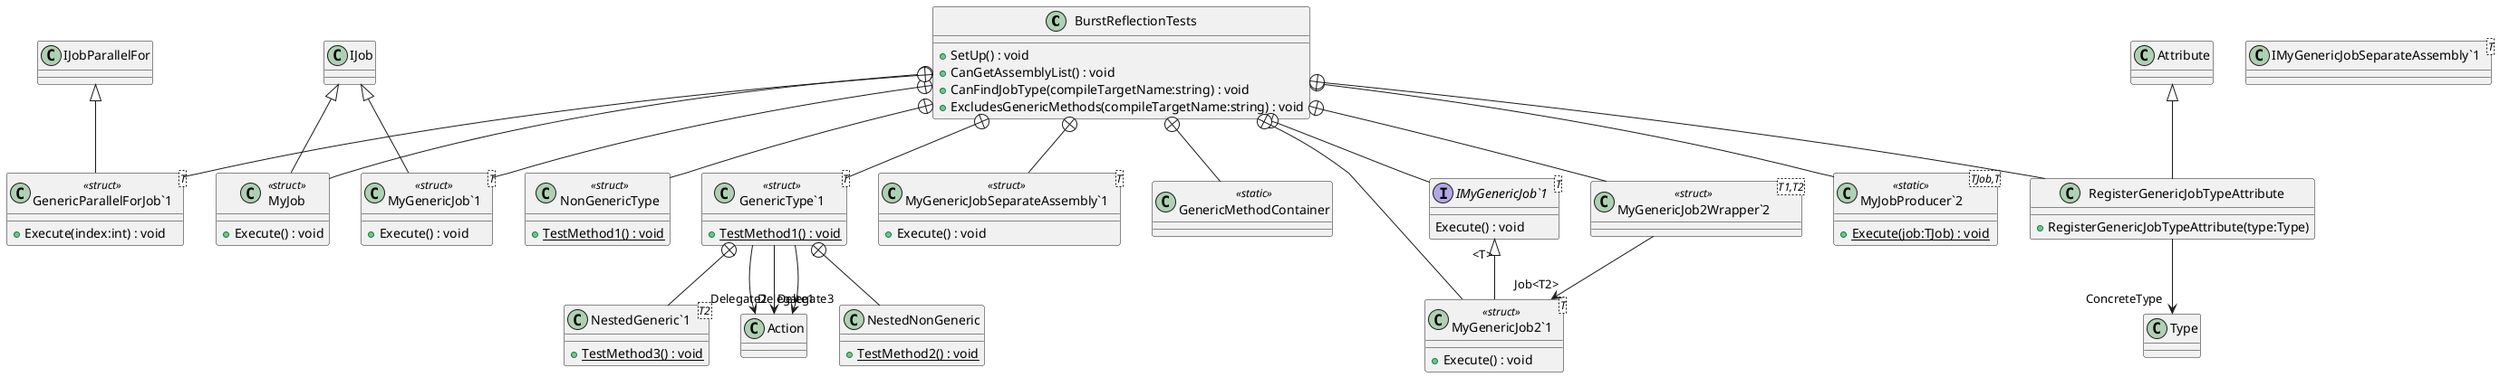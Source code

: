 @startuml
class BurstReflectionTests {
    + SetUp() : void
    + CanGetAssemblyList() : void
    + CanFindJobType(compileTargetName:string) : void
    + ExcludesGenericMethods(compileTargetName:string) : void
}
class "GenericParallelForJob`1"<T> {
}
class MyJob <<struct>> {
    + Execute() : void
}
class "MyGenericJob`1"<T> <<struct>> {
    + Execute() : void
}
interface "IMyGenericJob`1"<T> {
    Execute() : void
}
class "MyGenericJob2`1"<T> <<struct>> {
    + Execute() : void
}
class "MyJobProducer`2"<TJob,T> <<static>> {
    + {static} Execute(job:TJob) : void
}
class "MyGenericJob2Wrapper`2"<T1,T2> <<struct>> {
}
class NonGenericType <<struct>> {
    + {static} TestMethod1() : void
}
class "GenericType`1"<T> <<struct>> {
    + {static} TestMethod1() : void
}
class "MyGenericJobSeparateAssembly`1"<T> <<struct>> {
    + Execute() : void
}
class GenericMethodContainer <<static>> {
}
class RegisterGenericJobTypeAttribute {
    + RegisterGenericJobTypeAttribute(type:Type)
}
class "GenericParallelForJob`1"<T> <<struct>> {
    + Execute(index:int) : void
}
class NestedNonGeneric {
    + {static} TestMethod2() : void
}
class "NestedGeneric`1"<T2> {
    + {static} TestMethod3() : void
}
class "IMyGenericJobSeparateAssembly`1"<T> {
}
BurstReflectionTests +-- MyJob
IJob <|-- MyJob
BurstReflectionTests +-- "MyGenericJob`1"
IJob <|-- "MyGenericJob`1"
BurstReflectionTests +-- "IMyGenericJob`1"
BurstReflectionTests +-- "MyGenericJob2`1"
"IMyGenericJob`1" "<T>" <|-- "MyGenericJob2`1"
BurstReflectionTests +-- "MyJobProducer`2"
BurstReflectionTests +-- "MyGenericJob2Wrapper`2"
"MyGenericJob2Wrapper`2" --> "Job<T2>" "MyGenericJob2`1"
BurstReflectionTests +-- NonGenericType
BurstReflectionTests +-- "GenericType`1"
"GenericType`1" --> "Delegate1" Action
"GenericType`1" --> "Delegate2" Action
"GenericType`1" --> "Delegate3" Action
BurstReflectionTests +-- "MyGenericJobSeparateAssembly`1"
BurstReflectionTests +-- GenericMethodContainer
BurstReflectionTests +-- RegisterGenericJobTypeAttribute
Attribute <|-- RegisterGenericJobTypeAttribute
RegisterGenericJobTypeAttribute --> "ConcreteType" Type
BurstReflectionTests +-- "GenericParallelForJob`1"
IJobParallelFor <|-- "GenericParallelForJob`1"
"GenericType`1" +-- NestedNonGeneric
"GenericType`1" +-- "NestedGeneric`1"
@enduml
